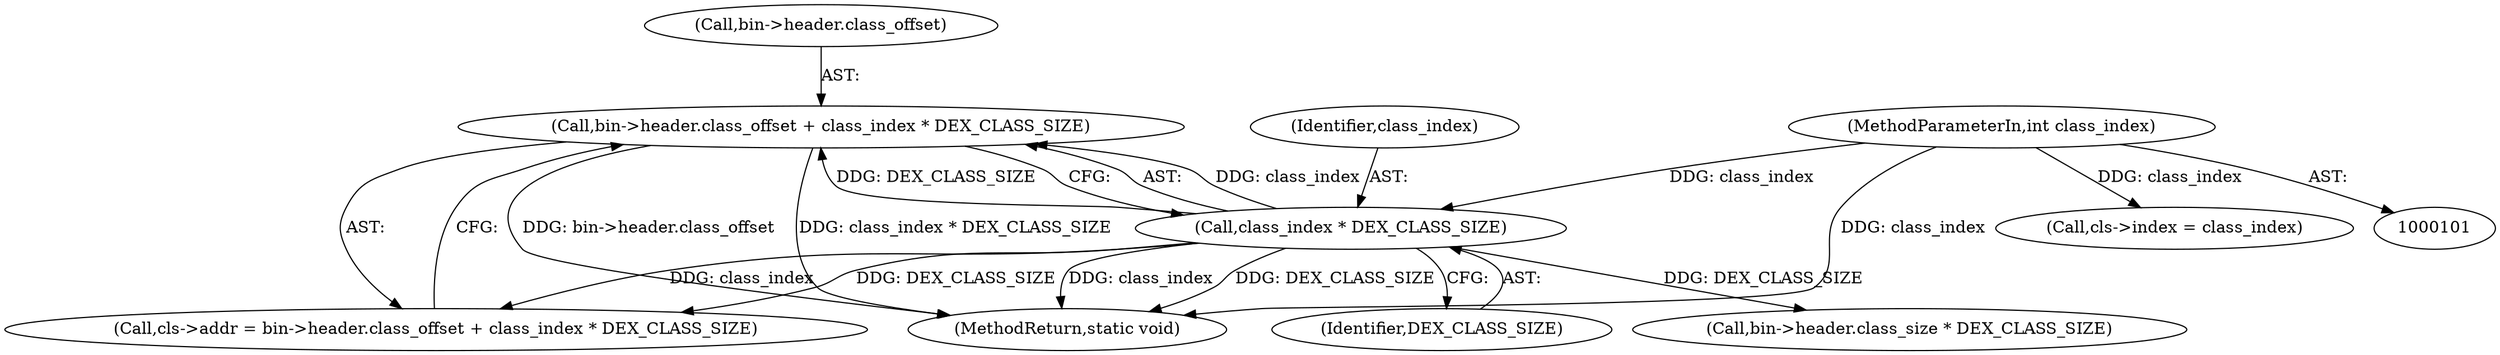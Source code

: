 digraph "0_radare2_1ea23bd6040441a21fbcfba69dce9a01af03f989@pointer" {
"1000169" [label="(Call,bin->header.class_offset + class_index * DEX_CLASS_SIZE)"];
"1000175" [label="(Call,class_index * DEX_CLASS_SIZE)"];
"1000105" [label="(MethodParameterIn,int class_index)"];
"1000169" [label="(Call,bin->header.class_offset + class_index * DEX_CLASS_SIZE)"];
"1000597" [label="(MethodReturn,static void)"];
"1000165" [label="(Call,cls->addr = bin->header.class_offset + class_index * DEX_CLASS_SIZE)"];
"1000176" [label="(Identifier,class_index)"];
"1000177" [label="(Identifier,DEX_CLASS_SIZE)"];
"1000175" [label="(Call,class_index * DEX_CLASS_SIZE)"];
"1000105" [label="(MethodParameterIn,int class_index)"];
"1000390" [label="(Call,bin->header.class_size * DEX_CLASS_SIZE)"];
"1000160" [label="(Call,cls->index = class_index)"];
"1000170" [label="(Call,bin->header.class_offset)"];
"1000169" -> "1000165"  [label="AST: "];
"1000169" -> "1000175"  [label="CFG: "];
"1000170" -> "1000169"  [label="AST: "];
"1000175" -> "1000169"  [label="AST: "];
"1000165" -> "1000169"  [label="CFG: "];
"1000169" -> "1000597"  [label="DDG: bin->header.class_offset"];
"1000169" -> "1000597"  [label="DDG: class_index * DEX_CLASS_SIZE"];
"1000175" -> "1000169"  [label="DDG: class_index"];
"1000175" -> "1000169"  [label="DDG: DEX_CLASS_SIZE"];
"1000175" -> "1000177"  [label="CFG: "];
"1000176" -> "1000175"  [label="AST: "];
"1000177" -> "1000175"  [label="AST: "];
"1000175" -> "1000597"  [label="DDG: class_index"];
"1000175" -> "1000597"  [label="DDG: DEX_CLASS_SIZE"];
"1000175" -> "1000165"  [label="DDG: class_index"];
"1000175" -> "1000165"  [label="DDG: DEX_CLASS_SIZE"];
"1000105" -> "1000175"  [label="DDG: class_index"];
"1000175" -> "1000390"  [label="DDG: DEX_CLASS_SIZE"];
"1000105" -> "1000101"  [label="AST: "];
"1000105" -> "1000597"  [label="DDG: class_index"];
"1000105" -> "1000160"  [label="DDG: class_index"];
}
